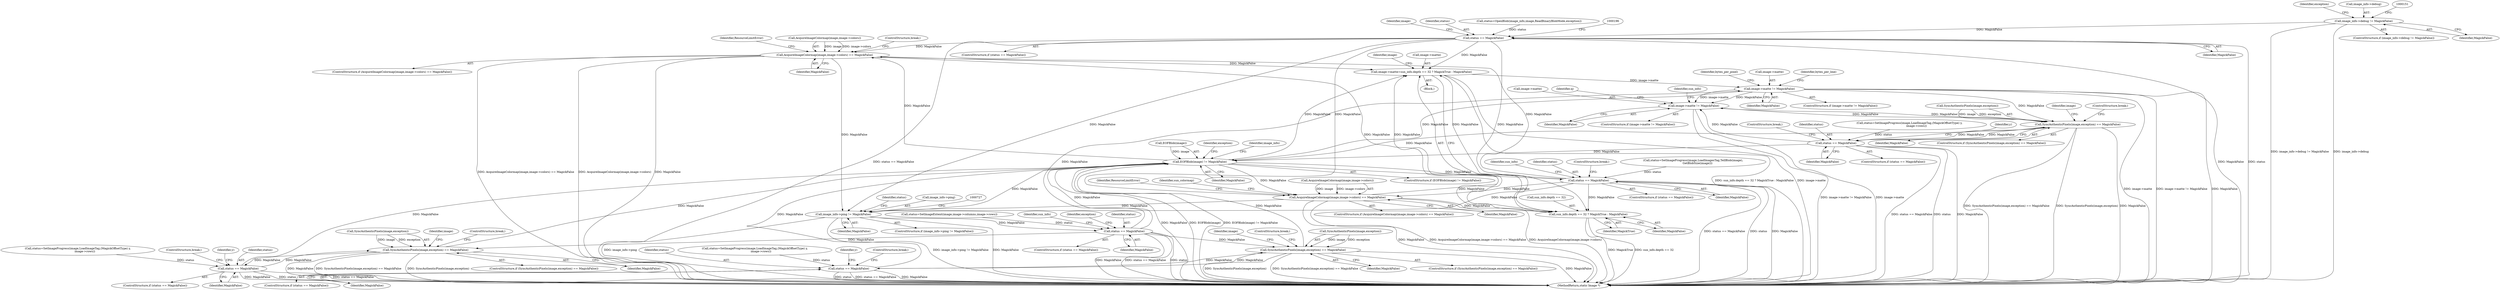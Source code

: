 digraph "0_ImageMagick_f6e9d0d9955e85bdd7540b251cd50d598dacc5e6_59@pointer" {
"1000145" [label="(Call,image_info->debug != MagickFalse)"];
"1000183" [label="(Call,status == MagickFalse)"];
"1000458" [label="(Call,AcquireImageColormap(image,image->colors) == MagickFalse)"];
"1000693" [label="(Call,image->matte=sun_info.depth == 32 ? MagickTrue : MagickFalse)"];
"1001338" [label="(Call,image->matte != MagickFalse)"];
"1001445" [label="(Call,image->matte != MagickFalse)"];
"1001559" [label="(Call,SyncAuthenticPixels(image,exception) == MagickFalse)"];
"1001586" [label="(Call,status == MagickFalse)"];
"1001607" [label="(Call,EOFBlob(image) != MagickFalse)"];
"1000473" [label="(Call,AcquireImageColormap(image,image->colors) == MagickFalse)"];
"1000697" [label="(Call,sun_info.depth == 32 ? MagickTrue : MagickFalse)"];
"1000720" [label="(Call,image_info->ping != MagickFalse)"];
"1000744" [label="(Call,status == MagickFalse)"];
"1001141" [label="(Call,SyncAuthenticPixels(image,exception) == MagickFalse)"];
"1001168" [label="(Call,status == MagickFalse)"];
"1001300" [label="(Call,SyncAuthenticPixels(image,exception) == MagickFalse)"];
"1001327" [label="(Call,status == MagickFalse)"];
"1001687" [label="(Call,status == MagickFalse)"];
"1001560" [label="(Call,SyncAuthenticPixels(image,exception))"];
"1000763" [label="(Identifier,sun_info)"];
"1001607" [label="(Call,EOFBlob(image) != MagickFalse)"];
"1000481" [label="(Identifier,ResourceLimitError)"];
"1000734" [label="(Identifier,status)"];
"1001170" [label="(Identifier,MagickFalse)"];
"1001005" [label="(Identifier,y)"];
"1001167" [label="(ControlStructure,if (status == MagickFalse))"];
"1000484" [label="(Identifier,sun_colormap)"];
"1001305" [label="(ControlStructure,break;)"];
"1001329" [label="(Identifier,MagickFalse)"];
"1001330" [label="(ControlStructure,break;)"];
"1000210" [label="(Block,)"];
"1000149" [label="(Identifier,MagickFalse)"];
"1000188" [label="(Identifier,image)"];
"1000161" [label="(Identifier,exception)"];
"1000472" [label="(ControlStructure,if (AcquireImageColormap(image,image->colors) == MagickFalse))"];
"1001686" [label="(ControlStructure,if (status == MagickFalse))"];
"1001168" [label="(Call,status == MagickFalse)"];
"1001563" [label="(Identifier,MagickFalse)"];
"1000743" [label="(ControlStructure,if (status == MagickFalse))"];
"1001171" [label="(ControlStructure,break;)"];
"1000146" [label="(Call,image_info->debug)"];
"1001613" [label="(Identifier,exception)"];
"1001300" [label="(Call,SyncAuthenticPixels(image,exception) == MagickFalse)"];
"1000474" [label="(Call,AcquireImageColormap(image,image->colors))"];
"1001459" [label="(Identifier,sun_info)"];
"1001606" [label="(ControlStructure,if (EOFBlob(image) != MagickFalse))"];
"1000144" [label="(ControlStructure,if (image_info->debug != MagickFalse))"];
"1001689" [label="(Identifier,MagickFalse)"];
"1001245" [label="(Identifier,y)"];
"1001568" [label="(Identifier,image)"];
"1001446" [label="(Call,image->matte)"];
"1001588" [label="(Identifier,MagickFalse)"];
"1000703" [label="(Identifier,MagickTrue)"];
"1000479" [label="(Identifier,MagickFalse)"];
"1000466" [label="(Identifier,ResourceLimitError)"];
"1001337" [label="(ControlStructure,if (image->matte != MagickFalse))"];
"1001410" [label="(Identifier,y)"];
"1000459" [label="(Call,AcquireImageColormap(image,image->colors))"];
"1000473" [label="(Call,AcquireImageColormap(image,image->colors) == MagickFalse)"];
"1000724" [label="(Identifier,MagickFalse)"];
"1000184" [label="(Identifier,status)"];
"1001690" [label="(ControlStructure,break;)"];
"1001146" [label="(ControlStructure,break;)"];
"1000175" [label="(Call,status=OpenBlob(image_info,image,ReadBinaryBlobMode,exception))"];
"1001677" [label="(Call,status=SetImageProgress(image,LoadImagesTag,TellBlob(image),\n          GetBlobSize(image)))"];
"1001304" [label="(Identifier,MagickFalse)"];
"1001445" [label="(Call,image->matte != MagickFalse)"];
"1001687" [label="(Call,status == MagickFalse)"];
"1000698" [label="(Call,sun_info.depth == 32)"];
"1001328" [label="(Identifier,status)"];
"1001589" [label="(ControlStructure,break;)"];
"1000749" [label="(Identifier,exception)"];
"1000183" [label="(Call,status == MagickFalse)"];
"1001301" [label="(Call,SyncAuthenticPixels(image,exception))"];
"1000693" [label="(Call,image->matte=sun_info.depth == 32 ? MagickTrue : MagickFalse)"];
"1001140" [label="(ControlStructure,if (SyncAuthenticPixels(image,exception) == MagickFalse))"];
"1001587" [label="(Identifier,status)"];
"1000457" [label="(ControlStructure,if (AcquireImageColormap(image,image->colors) == MagickFalse))"];
"1000458" [label="(Call,AcquireImageColormap(image,image->colors) == MagickFalse)"];
"1001347" [label="(Identifier,bytes_per_line)"];
"1001693" [label="(Identifier,sun_info)"];
"1000745" [label="(Identifier,status)"];
"1001344" [label="(Identifier,bytes_per_pixel)"];
"1000704" [label="(Identifier,MagickFalse)"];
"1000721" [label="(Call,image_info->ping)"];
"1000719" [label="(ControlStructure,if (image_info->ping != MagickFalse))"];
"1001558" [label="(ControlStructure,if (SyncAuthenticPixels(image,exception) == MagickFalse))"];
"1000185" [label="(Identifier,MagickFalse)"];
"1001142" [label="(Call,SyncAuthenticPixels(image,exception))"];
"1000733" [label="(Call,status=SetImageExtent(image,image->columns,image->rows))"];
"1000697" [label="(Call,sun_info.depth == 32 ? MagickTrue : MagickFalse)"];
"1001169" [label="(Identifier,status)"];
"1001623" [label="(Identifier,image_info)"];
"1000182" [label="(ControlStructure,if (status == MagickFalse))"];
"1001141" [label="(Call,SyncAuthenticPixels(image,exception) == MagickFalse)"];
"1001327" [label="(Call,status == MagickFalse)"];
"1000746" [label="(Identifier,MagickFalse)"];
"1001703" [label="(MethodReturn,static Image *)"];
"1000707" [label="(Identifier,image)"];
"1001156" [label="(Call,status=SetImageProgress(image,LoadImageTag,(MagickOffsetType) y,\n              image->rows))"];
"1001339" [label="(Call,image->matte)"];
"1001326" [label="(ControlStructure,if (status == MagickFalse))"];
"1001449" [label="(Identifier,MagickFalse)"];
"1001608" [label="(Call,EOFBlob(image))"];
"1001564" [label="(ControlStructure,break;)"];
"1001338" [label="(Call,image->matte != MagickFalse)"];
"1001559" [label="(Call,SyncAuthenticPixels(image,exception) == MagickFalse)"];
"1000464" [label="(Identifier,MagickFalse)"];
"1001309" [label="(Identifier,image)"];
"1001145" [label="(Identifier,MagickFalse)"];
"1001585" [label="(ControlStructure,if (status == MagickFalse))"];
"1001586" [label="(Call,status == MagickFalse)"];
"1000468" [label="(ControlStructure,break;)"];
"1001451" [label="(Identifier,q)"];
"1001688" [label="(Identifier,status)"];
"1001574" [label="(Call,status=SetImageProgress(image,LoadImageTag,(MagickOffsetType) y,\n                image->rows))"];
"1001444" [label="(ControlStructure,if (image->matte != MagickFalse))"];
"1001342" [label="(Identifier,MagickFalse)"];
"1000744" [label="(Call,status == MagickFalse)"];
"1000694" [label="(Call,image->matte)"];
"1001315" [label="(Call,status=SetImageProgress(image,LoadImageTag,(MagickOffsetType) y,\n                image->rows))"];
"1001610" [label="(Identifier,MagickFalse)"];
"1001150" [label="(Identifier,image)"];
"1001299" [label="(ControlStructure,if (SyncAuthenticPixels(image,exception) == MagickFalse))"];
"1000720" [label="(Call,image_info->ping != MagickFalse)"];
"1000145" [label="(Call,image_info->debug != MagickFalse)"];
"1000145" -> "1000144"  [label="AST: "];
"1000145" -> "1000149"  [label="CFG: "];
"1000146" -> "1000145"  [label="AST: "];
"1000149" -> "1000145"  [label="AST: "];
"1000151" -> "1000145"  [label="CFG: "];
"1000161" -> "1000145"  [label="CFG: "];
"1000145" -> "1001703"  [label="DDG: image_info->debug != MagickFalse"];
"1000145" -> "1001703"  [label="DDG: image_info->debug"];
"1000145" -> "1000183"  [label="DDG: MagickFalse"];
"1000183" -> "1000182"  [label="AST: "];
"1000183" -> "1000185"  [label="CFG: "];
"1000184" -> "1000183"  [label="AST: "];
"1000185" -> "1000183"  [label="AST: "];
"1000188" -> "1000183"  [label="CFG: "];
"1000196" -> "1000183"  [label="CFG: "];
"1000183" -> "1001703"  [label="DDG: MagickFalse"];
"1000183" -> "1001703"  [label="DDG: status"];
"1000183" -> "1001703"  [label="DDG: status == MagickFalse"];
"1000175" -> "1000183"  [label="DDG: status"];
"1000183" -> "1000458"  [label="DDG: MagickFalse"];
"1000183" -> "1000473"  [label="DDG: MagickFalse"];
"1000183" -> "1000693"  [label="DDG: MagickFalse"];
"1000183" -> "1000697"  [label="DDG: MagickFalse"];
"1000183" -> "1000720"  [label="DDG: MagickFalse"];
"1000458" -> "1000457"  [label="AST: "];
"1000458" -> "1000464"  [label="CFG: "];
"1000459" -> "1000458"  [label="AST: "];
"1000464" -> "1000458"  [label="AST: "];
"1000466" -> "1000458"  [label="CFG: "];
"1000468" -> "1000458"  [label="CFG: "];
"1000458" -> "1001703"  [label="DDG: AcquireImageColormap(image,image->colors)"];
"1000458" -> "1001703"  [label="DDG: MagickFalse"];
"1000458" -> "1001703"  [label="DDG: AcquireImageColormap(image,image->colors) == MagickFalse"];
"1000459" -> "1000458"  [label="DDG: image"];
"1000459" -> "1000458"  [label="DDG: image->colors"];
"1001607" -> "1000458"  [label="DDG: MagickFalse"];
"1001687" -> "1000458"  [label="DDG: MagickFalse"];
"1000458" -> "1000693"  [label="DDG: MagickFalse"];
"1000458" -> "1000697"  [label="DDG: MagickFalse"];
"1000458" -> "1000720"  [label="DDG: MagickFalse"];
"1000693" -> "1000210"  [label="AST: "];
"1000693" -> "1000697"  [label="CFG: "];
"1000694" -> "1000693"  [label="AST: "];
"1000697" -> "1000693"  [label="AST: "];
"1000707" -> "1000693"  [label="CFG: "];
"1000693" -> "1001703"  [label="DDG: sun_info.depth == 32 ? MagickTrue : MagickFalse"];
"1000693" -> "1001703"  [label="DDG: image->matte"];
"1001607" -> "1000693"  [label="DDG: MagickFalse"];
"1000473" -> "1000693"  [label="DDG: MagickFalse"];
"1001687" -> "1000693"  [label="DDG: MagickFalse"];
"1000693" -> "1001338"  [label="DDG: image->matte"];
"1001338" -> "1001337"  [label="AST: "];
"1001338" -> "1001342"  [label="CFG: "];
"1001339" -> "1001338"  [label="AST: "];
"1001342" -> "1001338"  [label="AST: "];
"1001344" -> "1001338"  [label="CFG: "];
"1001347" -> "1001338"  [label="CFG: "];
"1001338" -> "1001703"  [label="DDG: image->matte != MagickFalse"];
"1001338" -> "1001703"  [label="DDG: MagickFalse"];
"1001338" -> "1001703"  [label="DDG: image->matte"];
"1000744" -> "1001338"  [label="DDG: MagickFalse"];
"1001338" -> "1001445"  [label="DDG: image->matte"];
"1001338" -> "1001445"  [label="DDG: MagickFalse"];
"1001338" -> "1001559"  [label="DDG: MagickFalse"];
"1001338" -> "1001607"  [label="DDG: MagickFalse"];
"1001445" -> "1001444"  [label="AST: "];
"1001445" -> "1001449"  [label="CFG: "];
"1001446" -> "1001445"  [label="AST: "];
"1001449" -> "1001445"  [label="AST: "];
"1001451" -> "1001445"  [label="CFG: "];
"1001459" -> "1001445"  [label="CFG: "];
"1001445" -> "1001703"  [label="DDG: image->matte != MagickFalse"];
"1001445" -> "1001703"  [label="DDG: image->matte"];
"1001586" -> "1001445"  [label="DDG: MagickFalse"];
"1001559" -> "1001445"  [label="DDG: MagickFalse"];
"1001445" -> "1001559"  [label="DDG: MagickFalse"];
"1001559" -> "1001558"  [label="AST: "];
"1001559" -> "1001563"  [label="CFG: "];
"1001560" -> "1001559"  [label="AST: "];
"1001563" -> "1001559"  [label="AST: "];
"1001564" -> "1001559"  [label="CFG: "];
"1001568" -> "1001559"  [label="CFG: "];
"1001559" -> "1001703"  [label="DDG: MagickFalse"];
"1001559" -> "1001703"  [label="DDG: SyncAuthenticPixels(image,exception) == MagickFalse"];
"1001559" -> "1001703"  [label="DDG: SyncAuthenticPixels(image,exception)"];
"1001560" -> "1001559"  [label="DDG: image"];
"1001560" -> "1001559"  [label="DDG: exception"];
"1001586" -> "1001559"  [label="DDG: MagickFalse"];
"1001559" -> "1001586"  [label="DDG: MagickFalse"];
"1001559" -> "1001607"  [label="DDG: MagickFalse"];
"1001586" -> "1001585"  [label="AST: "];
"1001586" -> "1001588"  [label="CFG: "];
"1001587" -> "1001586"  [label="AST: "];
"1001588" -> "1001586"  [label="AST: "];
"1001589" -> "1001586"  [label="CFG: "];
"1001410" -> "1001586"  [label="CFG: "];
"1001586" -> "1001703"  [label="DDG: status"];
"1001586" -> "1001703"  [label="DDG: MagickFalse"];
"1001586" -> "1001703"  [label="DDG: status == MagickFalse"];
"1001574" -> "1001586"  [label="DDG: status"];
"1001586" -> "1001607"  [label="DDG: MagickFalse"];
"1001607" -> "1001606"  [label="AST: "];
"1001607" -> "1001610"  [label="CFG: "];
"1001608" -> "1001607"  [label="AST: "];
"1001610" -> "1001607"  [label="AST: "];
"1001613" -> "1001607"  [label="CFG: "];
"1001623" -> "1001607"  [label="CFG: "];
"1001607" -> "1001703"  [label="DDG: EOFBlob(image) != MagickFalse"];
"1001607" -> "1001703"  [label="DDG: MagickFalse"];
"1001607" -> "1001703"  [label="DDG: EOFBlob(image)"];
"1001607" -> "1000473"  [label="DDG: MagickFalse"];
"1001607" -> "1000697"  [label="DDG: MagickFalse"];
"1001607" -> "1000720"  [label="DDG: MagickFalse"];
"1001608" -> "1001607"  [label="DDG: image"];
"1001168" -> "1001607"  [label="DDG: MagickFalse"];
"1001327" -> "1001607"  [label="DDG: MagickFalse"];
"1001300" -> "1001607"  [label="DDG: MagickFalse"];
"1000744" -> "1001607"  [label="DDG: MagickFalse"];
"1001141" -> "1001607"  [label="DDG: MagickFalse"];
"1001607" -> "1001687"  [label="DDG: MagickFalse"];
"1000473" -> "1000472"  [label="AST: "];
"1000473" -> "1000479"  [label="CFG: "];
"1000474" -> "1000473"  [label="AST: "];
"1000479" -> "1000473"  [label="AST: "];
"1000481" -> "1000473"  [label="CFG: "];
"1000484" -> "1000473"  [label="CFG: "];
"1000473" -> "1001703"  [label="DDG: AcquireImageColormap(image,image->colors)"];
"1000473" -> "1001703"  [label="DDG: MagickFalse"];
"1000473" -> "1001703"  [label="DDG: AcquireImageColormap(image,image->colors) == MagickFalse"];
"1000474" -> "1000473"  [label="DDG: image"];
"1000474" -> "1000473"  [label="DDG: image->colors"];
"1001687" -> "1000473"  [label="DDG: MagickFalse"];
"1000473" -> "1000697"  [label="DDG: MagickFalse"];
"1000473" -> "1000720"  [label="DDG: MagickFalse"];
"1000697" -> "1000703"  [label="CFG: "];
"1000697" -> "1000704"  [label="CFG: "];
"1000698" -> "1000697"  [label="AST: "];
"1000703" -> "1000697"  [label="AST: "];
"1000704" -> "1000697"  [label="AST: "];
"1000697" -> "1001703"  [label="DDG: MagickTrue"];
"1000697" -> "1001703"  [label="DDG: sun_info.depth == 32"];
"1001687" -> "1000697"  [label="DDG: MagickFalse"];
"1000720" -> "1000719"  [label="AST: "];
"1000720" -> "1000724"  [label="CFG: "];
"1000721" -> "1000720"  [label="AST: "];
"1000724" -> "1000720"  [label="AST: "];
"1000727" -> "1000720"  [label="CFG: "];
"1000734" -> "1000720"  [label="CFG: "];
"1000720" -> "1001703"  [label="DDG: MagickFalse"];
"1000720" -> "1001703"  [label="DDG: image_info->ping"];
"1000720" -> "1001703"  [label="DDG: image_info->ping != MagickFalse"];
"1001687" -> "1000720"  [label="DDG: MagickFalse"];
"1000720" -> "1000744"  [label="DDG: MagickFalse"];
"1000744" -> "1000743"  [label="AST: "];
"1000744" -> "1000746"  [label="CFG: "];
"1000745" -> "1000744"  [label="AST: "];
"1000746" -> "1000744"  [label="AST: "];
"1000749" -> "1000744"  [label="CFG: "];
"1000763" -> "1000744"  [label="CFG: "];
"1000744" -> "1001703"  [label="DDG: status == MagickFalse"];
"1000744" -> "1001703"  [label="DDG: status"];
"1000744" -> "1001703"  [label="DDG: MagickFalse"];
"1000733" -> "1000744"  [label="DDG: status"];
"1000744" -> "1001141"  [label="DDG: MagickFalse"];
"1000744" -> "1001300"  [label="DDG: MagickFalse"];
"1001141" -> "1001140"  [label="AST: "];
"1001141" -> "1001145"  [label="CFG: "];
"1001142" -> "1001141"  [label="AST: "];
"1001145" -> "1001141"  [label="AST: "];
"1001146" -> "1001141"  [label="CFG: "];
"1001150" -> "1001141"  [label="CFG: "];
"1001141" -> "1001703"  [label="DDG: MagickFalse"];
"1001141" -> "1001703"  [label="DDG: SyncAuthenticPixels(image,exception)"];
"1001141" -> "1001703"  [label="DDG: SyncAuthenticPixels(image,exception) == MagickFalse"];
"1001142" -> "1001141"  [label="DDG: image"];
"1001142" -> "1001141"  [label="DDG: exception"];
"1001168" -> "1001141"  [label="DDG: MagickFalse"];
"1001141" -> "1001168"  [label="DDG: MagickFalse"];
"1001168" -> "1001167"  [label="AST: "];
"1001168" -> "1001170"  [label="CFG: "];
"1001169" -> "1001168"  [label="AST: "];
"1001170" -> "1001168"  [label="AST: "];
"1001171" -> "1001168"  [label="CFG: "];
"1001005" -> "1001168"  [label="CFG: "];
"1001168" -> "1001703"  [label="DDG: MagickFalse"];
"1001168" -> "1001703"  [label="DDG: status"];
"1001168" -> "1001703"  [label="DDG: status == MagickFalse"];
"1001156" -> "1001168"  [label="DDG: status"];
"1001300" -> "1001299"  [label="AST: "];
"1001300" -> "1001304"  [label="CFG: "];
"1001301" -> "1001300"  [label="AST: "];
"1001304" -> "1001300"  [label="AST: "];
"1001305" -> "1001300"  [label="CFG: "];
"1001309" -> "1001300"  [label="CFG: "];
"1001300" -> "1001703"  [label="DDG: SyncAuthenticPixels(image,exception) == MagickFalse"];
"1001300" -> "1001703"  [label="DDG: SyncAuthenticPixels(image,exception)"];
"1001300" -> "1001703"  [label="DDG: MagickFalse"];
"1001301" -> "1001300"  [label="DDG: image"];
"1001301" -> "1001300"  [label="DDG: exception"];
"1001327" -> "1001300"  [label="DDG: MagickFalse"];
"1001300" -> "1001327"  [label="DDG: MagickFalse"];
"1001327" -> "1001326"  [label="AST: "];
"1001327" -> "1001329"  [label="CFG: "];
"1001328" -> "1001327"  [label="AST: "];
"1001329" -> "1001327"  [label="AST: "];
"1001330" -> "1001327"  [label="CFG: "];
"1001245" -> "1001327"  [label="CFG: "];
"1001327" -> "1001703"  [label="DDG: MagickFalse"];
"1001327" -> "1001703"  [label="DDG: status"];
"1001327" -> "1001703"  [label="DDG: status == MagickFalse"];
"1001315" -> "1001327"  [label="DDG: status"];
"1001687" -> "1001686"  [label="AST: "];
"1001687" -> "1001689"  [label="CFG: "];
"1001688" -> "1001687"  [label="AST: "];
"1001689" -> "1001687"  [label="AST: "];
"1001693" -> "1001687"  [label="CFG: "];
"1001690" -> "1001687"  [label="CFG: "];
"1001687" -> "1001703"  [label="DDG: status"];
"1001687" -> "1001703"  [label="DDG: MagickFalse"];
"1001687" -> "1001703"  [label="DDG: status == MagickFalse"];
"1001677" -> "1001687"  [label="DDG: status"];
}
